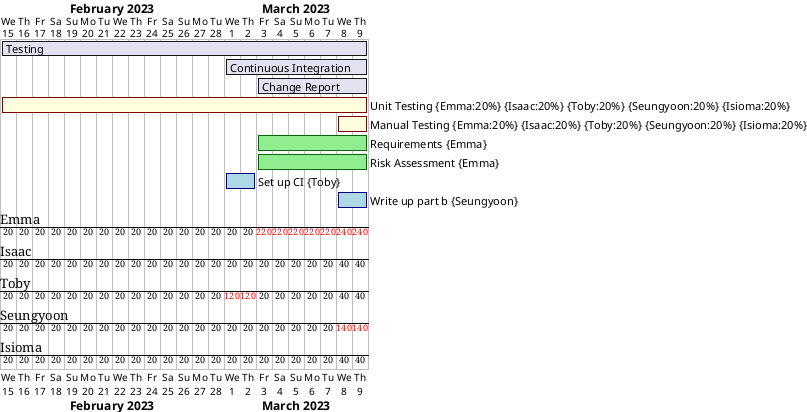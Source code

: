 @startgantt

Project starts 2023-02-15

[Testing] starts 2023-02-15
[Testing] lasts 23 days
[Continuous Integration] starts 2023-03-01
[Continuous Integration] lasts 9 days
[Change Report] starts 2023-03-03
[Change Report] lasts 7 days

[Unit Testing] on {Emma:20%} {Isaac:20%} {Toby:20%} {Seungyoon:20%} {Isioma:20%} starts 2023-02-15 and ends 2023-03-09 and is colored in LightYellow/Maroon
[Manual Testing] on {Emma:20%} {Isaac:20%} {Toby:20%} {Seungyoon:20%} {Isioma:20%} starts 2023-03-08 and ends 2023-03-09 and is colored in LightYellow/Maroon

[Requirements] on {Emma:100%} starts 2023-03-03 and ends 2023-03-09 and is colored in LightGreen/DarkGreen
[Risk Assessment] on {Emma:100%} starts 2023-03-03 and ends 2023-03-09 and is colored in LightGreen/DarkGreen


[Set up CI] on {Toby:100%} starts 2023-03-01 and ends 2023-03-02 and is colored in LightBlue/DarkBlue
[Write up part b] on {Seungyoon:100%} starts 2023-03-08 and ends 2023-03-09 and is colored in LightBlue/DarkBlue

@endgantt